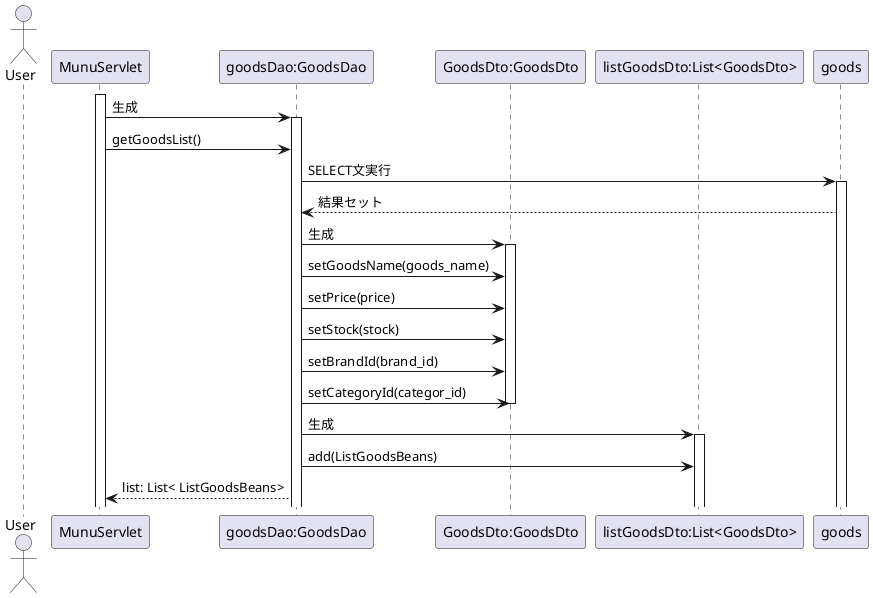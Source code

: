 @startuml
actor User
participant MunuServlet as A
participant "goodsDao:GoodsDao" as B
participant "GoodsDto:GoodsDto" as D
participant "listGoodsDto:List<GoodsDto>" as E
participant "goods" as C
activate A
A -> B: 生成
activate B
A -> B: getGoodsList()
B -> C: SELECT文実行
activate C
C --> B: 結果セット
B -> D: 生成
activate D
B -> D: setGoodsName(goods_name)
B -> D:setPrice(price)
B -> D:setStock(stock)
B -> D:setBrandId(brand_id)
B -> D:setCategoryId(categor_id)
deactivate D
B -> E: 生成
activate E
B -> E: add(ListGoodsBeans)
B --> A: list: List< ListGoodsBeans>
@enduml